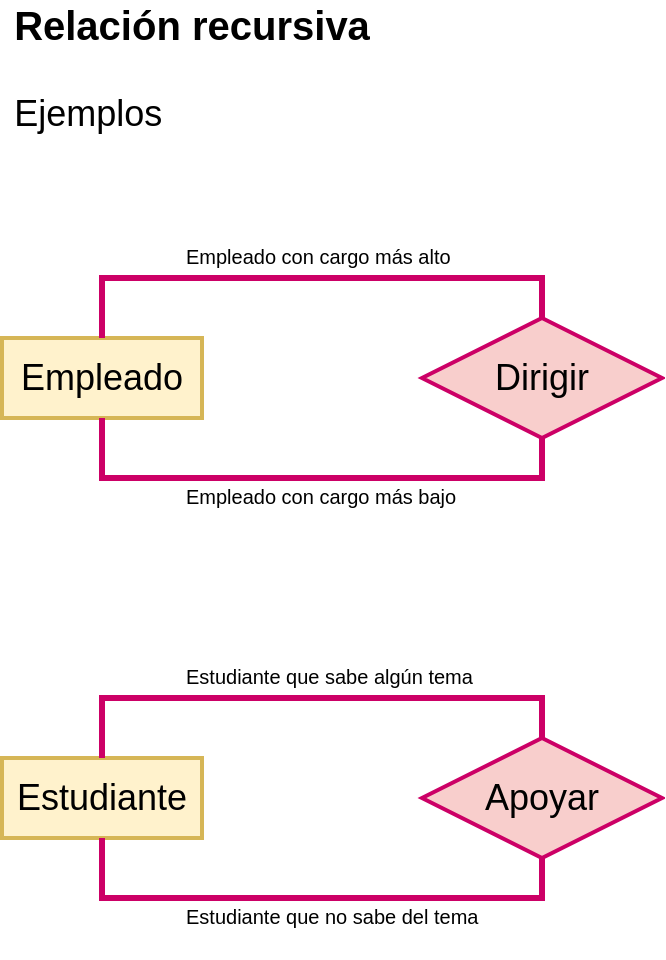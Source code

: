 <mxfile version="17.2.1" type="device"><diagram id="tcR67F3ay3aId5HFtuLA" name="Página-1"><mxGraphModel dx="796" dy="566" grid="1" gridSize="10" guides="1" tooltips="1" connect="1" arrows="1" fold="1" page="1" pageScale="1" pageWidth="827" pageHeight="1169" math="0" shadow="0"><root><mxCell id="0"/><mxCell id="1" parent="0"/><mxCell id="t8Og2q2i4ZxPhApLDhEg-2" value="&lt;font style=&quot;font-size: 18px&quot;&gt;Empleado&lt;/font&gt;" style="whiteSpace=wrap;html=1;align=center;strokeWidth=2;fillColor=#fff2cc;strokeColor=#d6b656;" vertex="1" parent="1"><mxGeometry x="290" y="320" width="100" height="40" as="geometry"/></mxCell><mxCell id="t8Og2q2i4ZxPhApLDhEg-3" value="&lt;font&gt;&lt;span style=&quot;font-weight: bold ; font-size: 20px&quot;&gt;Relación recursiva&lt;/span&gt;&lt;br&gt;&lt;div style=&quot;text-align: left&quot;&gt;&lt;span&gt;&lt;font style=&quot;font-size: 18px&quot;&gt;&lt;br&gt;&lt;/font&gt;&lt;/span&gt;&lt;/div&gt;&lt;div style=&quot;text-align: left&quot;&gt;&lt;span&gt;&lt;font style=&quot;font-size: 18px&quot;&gt;Ejemplos&lt;/font&gt;&lt;/span&gt;&lt;/div&gt;&lt;/font&gt;" style="text;html=1;strokeColor=none;fillColor=none;align=center;verticalAlign=middle;whiteSpace=wrap;rounded=0;fontSize=18;" vertex="1" parent="1"><mxGeometry x="290" y="170" width="190" height="30" as="geometry"/></mxCell><mxCell id="t8Og2q2i4ZxPhApLDhEg-5" style="edgeStyle=orthogonalEdgeStyle;rounded=0;orthogonalLoop=1;jettySize=auto;html=1;exitX=0.5;exitY=0;exitDx=0;exitDy=0;entryX=0.5;entryY=0;entryDx=0;entryDy=0;fontSize=18;endArrow=none;endFill=0;strokeWidth=3;fillColor=#f8cecc;strokeColor=#CC0066;" edge="1" parent="1" source="t8Og2q2i4ZxPhApLDhEg-4" target="t8Og2q2i4ZxPhApLDhEg-2"><mxGeometry relative="1" as="geometry"/></mxCell><mxCell id="t8Og2q2i4ZxPhApLDhEg-6" style="edgeStyle=orthogonalEdgeStyle;rounded=0;orthogonalLoop=1;jettySize=auto;html=1;exitX=0.5;exitY=1;exitDx=0;exitDy=0;entryX=0.5;entryY=1;entryDx=0;entryDy=0;fontSize=18;endArrow=none;endFill=0;strokeColor=#CC0066;strokeWidth=3;" edge="1" parent="1" source="t8Og2q2i4ZxPhApLDhEg-4" target="t8Og2q2i4ZxPhApLDhEg-2"><mxGeometry relative="1" as="geometry"/></mxCell><mxCell id="t8Og2q2i4ZxPhApLDhEg-4" value="Dirigir" style="shape=rhombus;perimeter=rhombusPerimeter;whiteSpace=wrap;html=1;align=center;fontSize=18;strokeWidth=2;fillColor=#f8cecc;strokeColor=#CC0066;" vertex="1" parent="1"><mxGeometry x="500" y="310" width="120" height="60" as="geometry"/></mxCell><mxCell id="t8Og2q2i4ZxPhApLDhEg-7" value="&lt;div style=&quot;text-align: center&quot;&gt;&lt;span&gt;&lt;font face=&quot;helvetica&quot; style=&quot;font-size: 10px&quot;&gt;Empleado con cargo más alto&lt;/font&gt;&lt;/span&gt;&lt;/div&gt;" style="text;whiteSpace=wrap;html=1;fontSize=18;" vertex="1" parent="1"><mxGeometry x="380" y="260" width="150" height="40" as="geometry"/></mxCell><mxCell id="t8Og2q2i4ZxPhApLDhEg-8" value="&lt;div style=&quot;text-align: center&quot;&gt;&lt;span&gt;&lt;font face=&quot;helvetica&quot; style=&quot;font-size: 10px&quot;&gt;Empleado con cargo más bajo&lt;/font&gt;&lt;/span&gt;&lt;/div&gt;" style="text;whiteSpace=wrap;html=1;fontSize=18;" vertex="1" parent="1"><mxGeometry x="380" y="380" width="150" height="40" as="geometry"/></mxCell><mxCell id="t8Og2q2i4ZxPhApLDhEg-9" value="&lt;span style=&quot;font-size: 18px&quot;&gt;Estudiante&lt;/span&gt;" style="whiteSpace=wrap;html=1;align=center;strokeWidth=2;fillColor=#fff2cc;strokeColor=#d6b656;" vertex="1" parent="1"><mxGeometry x="290" y="530" width="100" height="40" as="geometry"/></mxCell><mxCell id="t8Og2q2i4ZxPhApLDhEg-10" style="edgeStyle=orthogonalEdgeStyle;rounded=0;orthogonalLoop=1;jettySize=auto;html=1;exitX=0.5;exitY=0;exitDx=0;exitDy=0;entryX=0.5;entryY=0;entryDx=0;entryDy=0;fontSize=18;endArrow=none;endFill=0;strokeWidth=3;fillColor=#f8cecc;strokeColor=#CC0066;" edge="1" parent="1" source="t8Og2q2i4ZxPhApLDhEg-12" target="t8Og2q2i4ZxPhApLDhEg-9"><mxGeometry relative="1" as="geometry"/></mxCell><mxCell id="t8Og2q2i4ZxPhApLDhEg-11" style="edgeStyle=orthogonalEdgeStyle;rounded=0;orthogonalLoop=1;jettySize=auto;html=1;exitX=0.5;exitY=1;exitDx=0;exitDy=0;entryX=0.5;entryY=1;entryDx=0;entryDy=0;fontSize=18;endArrow=none;endFill=0;strokeColor=#CC0066;strokeWidth=3;" edge="1" parent="1" source="t8Og2q2i4ZxPhApLDhEg-12" target="t8Og2q2i4ZxPhApLDhEg-9"><mxGeometry relative="1" as="geometry"/></mxCell><mxCell id="t8Og2q2i4ZxPhApLDhEg-12" value="Apoyar" style="shape=rhombus;perimeter=rhombusPerimeter;whiteSpace=wrap;html=1;align=center;fontSize=18;strokeWidth=2;fillColor=#f8cecc;strokeColor=#CC0066;" vertex="1" parent="1"><mxGeometry x="500" y="520" width="120" height="60" as="geometry"/></mxCell><mxCell id="t8Og2q2i4ZxPhApLDhEg-13" value="&lt;div style=&quot;text-align: center&quot;&gt;&lt;span&gt;&lt;font face=&quot;helvetica&quot; style=&quot;font-size: 10px&quot;&gt;Estudiante que sabe algún tema&lt;/font&gt;&lt;/span&gt;&lt;/div&gt;" style="text;whiteSpace=wrap;html=1;fontSize=18;" vertex="1" parent="1"><mxGeometry x="380" y="470" width="150" height="40" as="geometry"/></mxCell><mxCell id="t8Og2q2i4ZxPhApLDhEg-14" value="&lt;div style=&quot;text-align: center&quot;&gt;&lt;font face=&quot;helvetica&quot;&gt;&lt;span style=&quot;font-size: 10px&quot;&gt;Estudiante que no sabe del tema&lt;/span&gt;&lt;/font&gt;&lt;/div&gt;" style="text;whiteSpace=wrap;html=1;fontSize=18;" vertex="1" parent="1"><mxGeometry x="380" y="590" width="150" height="40" as="geometry"/></mxCell></root></mxGraphModel></diagram></mxfile>